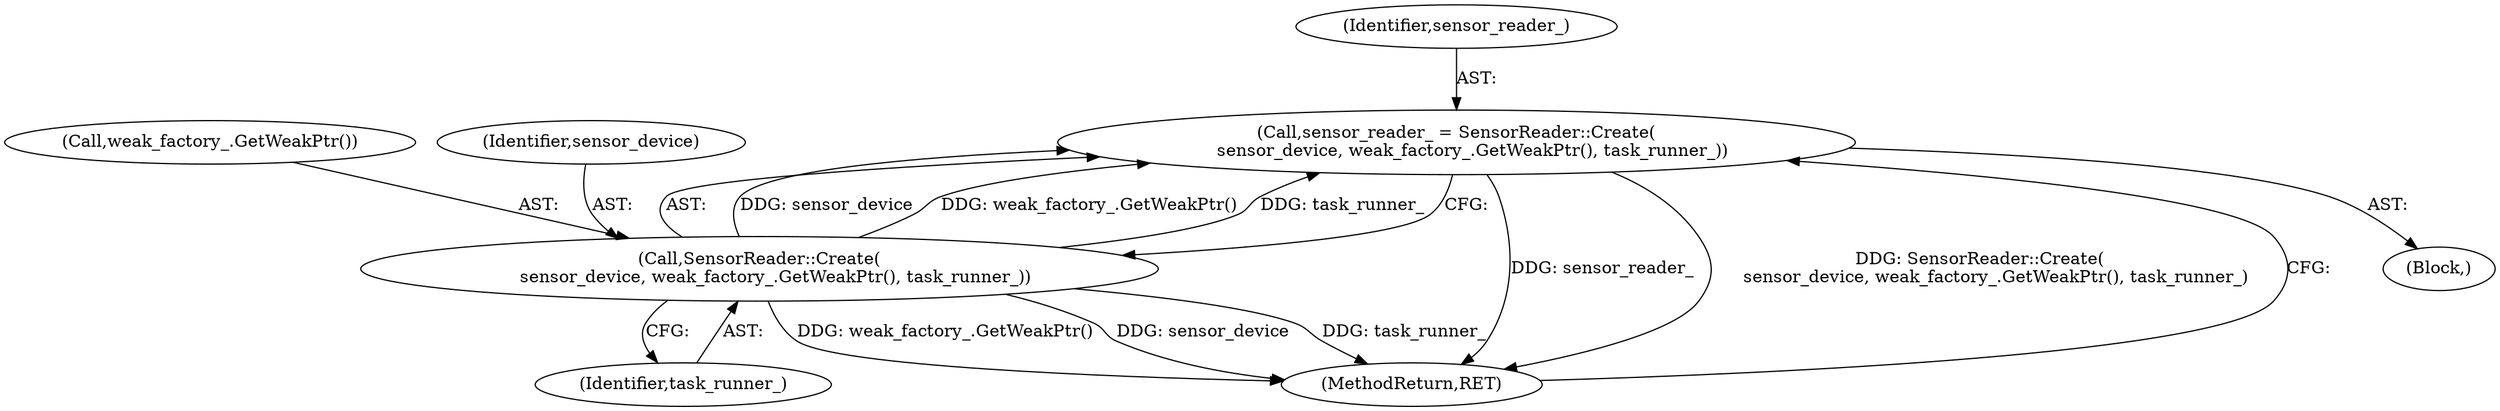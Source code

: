 digraph "0_Chrome_c0c8978849ac57e4ecd613ddc8ff7852a2054734_14@API" {
"1000103" [label="(Call,sensor_reader_ = SensorReader::Create(\n      sensor_device, weak_factory_.GetWeakPtr(), task_runner_))"];
"1000105" [label="(Call,SensorReader::Create(\n      sensor_device, weak_factory_.GetWeakPtr(), task_runner_))"];
"1000105" [label="(Call,SensorReader::Create(\n      sensor_device, weak_factory_.GetWeakPtr(), task_runner_))"];
"1000102" [label="(Block,)"];
"1000108" [label="(Identifier,task_runner_)"];
"1000107" [label="(Call,weak_factory_.GetWeakPtr())"];
"1000109" [label="(MethodReturn,RET)"];
"1000104" [label="(Identifier,sensor_reader_)"];
"1000103" [label="(Call,sensor_reader_ = SensorReader::Create(\n      sensor_device, weak_factory_.GetWeakPtr(), task_runner_))"];
"1000106" [label="(Identifier,sensor_device)"];
"1000103" -> "1000102"  [label="AST: "];
"1000103" -> "1000105"  [label="CFG: "];
"1000104" -> "1000103"  [label="AST: "];
"1000105" -> "1000103"  [label="AST: "];
"1000109" -> "1000103"  [label="CFG: "];
"1000103" -> "1000109"  [label="DDG: sensor_reader_"];
"1000103" -> "1000109"  [label="DDG: SensorReader::Create(\n      sensor_device, weak_factory_.GetWeakPtr(), task_runner_)"];
"1000105" -> "1000103"  [label="DDG: sensor_device"];
"1000105" -> "1000103"  [label="DDG: weak_factory_.GetWeakPtr()"];
"1000105" -> "1000103"  [label="DDG: task_runner_"];
"1000105" -> "1000108"  [label="CFG: "];
"1000106" -> "1000105"  [label="AST: "];
"1000107" -> "1000105"  [label="AST: "];
"1000108" -> "1000105"  [label="AST: "];
"1000105" -> "1000109"  [label="DDG: task_runner_"];
"1000105" -> "1000109"  [label="DDG: weak_factory_.GetWeakPtr()"];
"1000105" -> "1000109"  [label="DDG: sensor_device"];
}
